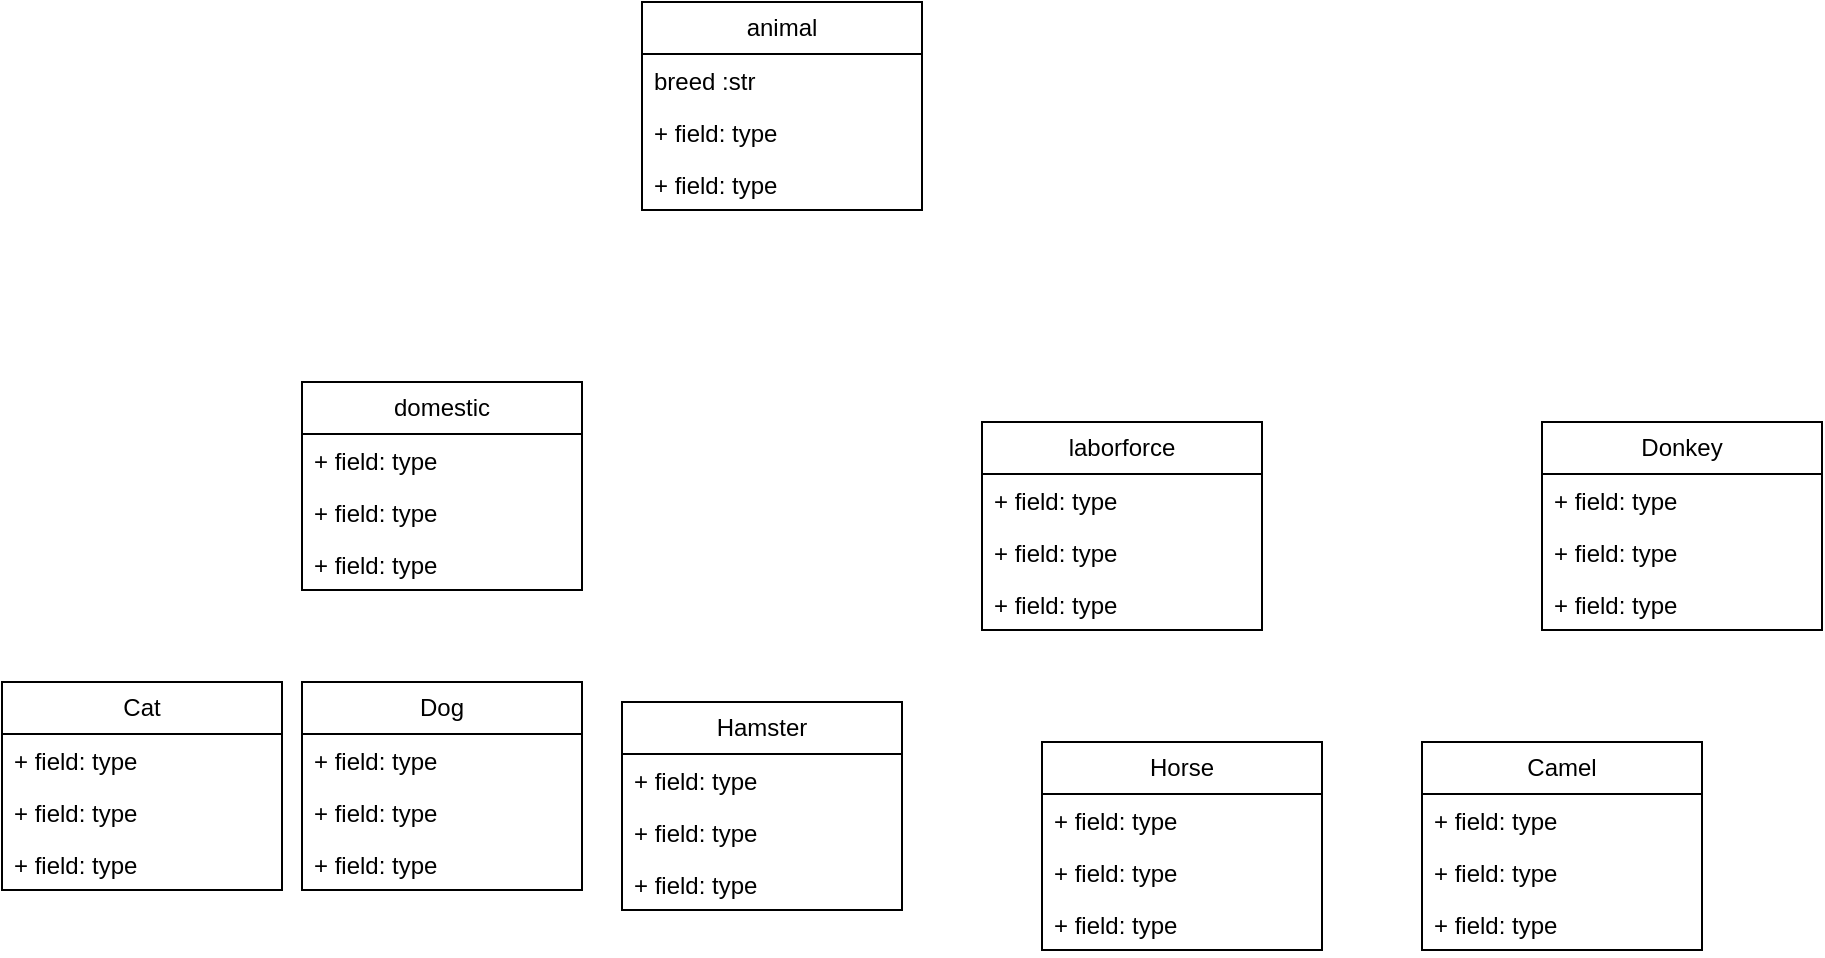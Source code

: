 <mxfile version="21.6.5" type="device">
  <diagram name="Страница 1" id="QFvQM1XM8cn7Pft7XKRT">
    <mxGraphModel dx="1711" dy="560" grid="1" gridSize="10" guides="1" tooltips="1" connect="1" arrows="1" fold="1" page="1" pageScale="1" pageWidth="827" pageHeight="1169" math="0" shadow="0">
      <root>
        <mxCell id="0" />
        <mxCell id="1" parent="0" />
        <mxCell id="tV9KZ_Fsysd6HovKCnuZ-5" value="animal" style="swimlane;fontStyle=0;childLayout=stackLayout;horizontal=1;startSize=26;fillColor=none;horizontalStack=0;resizeParent=1;resizeParentMax=0;resizeLast=0;collapsible=1;marginBottom=0;whiteSpace=wrap;html=1;" vertex="1" parent="1">
          <mxGeometry x="260" y="60" width="140" height="104" as="geometry" />
        </mxCell>
        <mxCell id="tV9KZ_Fsysd6HovKCnuZ-6" value="breed :str" style="text;strokeColor=none;fillColor=none;align=left;verticalAlign=top;spacingLeft=4;spacingRight=4;overflow=hidden;rotatable=0;points=[[0,0.5],[1,0.5]];portConstraint=eastwest;whiteSpace=wrap;html=1;" vertex="1" parent="tV9KZ_Fsysd6HovKCnuZ-5">
          <mxGeometry y="26" width="140" height="26" as="geometry" />
        </mxCell>
        <mxCell id="tV9KZ_Fsysd6HovKCnuZ-7" value="+ field: type" style="text;strokeColor=none;fillColor=none;align=left;verticalAlign=top;spacingLeft=4;spacingRight=4;overflow=hidden;rotatable=0;points=[[0,0.5],[1,0.5]];portConstraint=eastwest;whiteSpace=wrap;html=1;" vertex="1" parent="tV9KZ_Fsysd6HovKCnuZ-5">
          <mxGeometry y="52" width="140" height="26" as="geometry" />
        </mxCell>
        <mxCell id="tV9KZ_Fsysd6HovKCnuZ-8" value="+ field: type" style="text;strokeColor=none;fillColor=none;align=left;verticalAlign=top;spacingLeft=4;spacingRight=4;overflow=hidden;rotatable=0;points=[[0,0.5],[1,0.5]];portConstraint=eastwest;whiteSpace=wrap;html=1;" vertex="1" parent="tV9KZ_Fsysd6HovKCnuZ-5">
          <mxGeometry y="78" width="140" height="26" as="geometry" />
        </mxCell>
        <mxCell id="tV9KZ_Fsysd6HovKCnuZ-9" value="domestic" style="swimlane;fontStyle=0;childLayout=stackLayout;horizontal=1;startSize=26;fillColor=none;horizontalStack=0;resizeParent=1;resizeParentMax=0;resizeLast=0;collapsible=1;marginBottom=0;whiteSpace=wrap;html=1;" vertex="1" parent="1">
          <mxGeometry x="90" y="250" width="140" height="104" as="geometry" />
        </mxCell>
        <mxCell id="tV9KZ_Fsysd6HovKCnuZ-10" value="+ field: type" style="text;strokeColor=none;fillColor=none;align=left;verticalAlign=top;spacingLeft=4;spacingRight=4;overflow=hidden;rotatable=0;points=[[0,0.5],[1,0.5]];portConstraint=eastwest;whiteSpace=wrap;html=1;" vertex="1" parent="tV9KZ_Fsysd6HovKCnuZ-9">
          <mxGeometry y="26" width="140" height="26" as="geometry" />
        </mxCell>
        <mxCell id="tV9KZ_Fsysd6HovKCnuZ-11" value="+ field: type" style="text;strokeColor=none;fillColor=none;align=left;verticalAlign=top;spacingLeft=4;spacingRight=4;overflow=hidden;rotatable=0;points=[[0,0.5],[1,0.5]];portConstraint=eastwest;whiteSpace=wrap;html=1;" vertex="1" parent="tV9KZ_Fsysd6HovKCnuZ-9">
          <mxGeometry y="52" width="140" height="26" as="geometry" />
        </mxCell>
        <mxCell id="tV9KZ_Fsysd6HovKCnuZ-12" value="+ field: type" style="text;strokeColor=none;fillColor=none;align=left;verticalAlign=top;spacingLeft=4;spacingRight=4;overflow=hidden;rotatable=0;points=[[0,0.5],[1,0.5]];portConstraint=eastwest;whiteSpace=wrap;html=1;" vertex="1" parent="tV9KZ_Fsysd6HovKCnuZ-9">
          <mxGeometry y="78" width="140" height="26" as="geometry" />
        </mxCell>
        <mxCell id="tV9KZ_Fsysd6HovKCnuZ-13" value="laborforce" style="swimlane;fontStyle=0;childLayout=stackLayout;horizontal=1;startSize=26;fillColor=none;horizontalStack=0;resizeParent=1;resizeParentMax=0;resizeLast=0;collapsible=1;marginBottom=0;whiteSpace=wrap;html=1;" vertex="1" parent="1">
          <mxGeometry x="430" y="270" width="140" height="104" as="geometry" />
        </mxCell>
        <mxCell id="tV9KZ_Fsysd6HovKCnuZ-14" value="+ field: type" style="text;strokeColor=none;fillColor=none;align=left;verticalAlign=top;spacingLeft=4;spacingRight=4;overflow=hidden;rotatable=0;points=[[0,0.5],[1,0.5]];portConstraint=eastwest;whiteSpace=wrap;html=1;" vertex="1" parent="tV9KZ_Fsysd6HovKCnuZ-13">
          <mxGeometry y="26" width="140" height="26" as="geometry" />
        </mxCell>
        <mxCell id="tV9KZ_Fsysd6HovKCnuZ-16" value="+ field: type" style="text;strokeColor=none;fillColor=none;align=left;verticalAlign=top;spacingLeft=4;spacingRight=4;overflow=hidden;rotatable=0;points=[[0,0.5],[1,0.5]];portConstraint=eastwest;whiteSpace=wrap;html=1;" vertex="1" parent="tV9KZ_Fsysd6HovKCnuZ-13">
          <mxGeometry y="52" width="140" height="26" as="geometry" />
        </mxCell>
        <mxCell id="tV9KZ_Fsysd6HovKCnuZ-15" value="+ field: type" style="text;strokeColor=none;fillColor=none;align=left;verticalAlign=top;spacingLeft=4;spacingRight=4;overflow=hidden;rotatable=0;points=[[0,0.5],[1,0.5]];portConstraint=eastwest;whiteSpace=wrap;html=1;" vertex="1" parent="tV9KZ_Fsysd6HovKCnuZ-13">
          <mxGeometry y="78" width="140" height="26" as="geometry" />
        </mxCell>
        <mxCell id="tV9KZ_Fsysd6HovKCnuZ-17" value="Donkey" style="swimlane;fontStyle=0;childLayout=stackLayout;horizontal=1;startSize=26;fillColor=none;horizontalStack=0;resizeParent=1;resizeParentMax=0;resizeLast=0;collapsible=1;marginBottom=0;whiteSpace=wrap;html=1;" vertex="1" parent="1">
          <mxGeometry x="710" y="270" width="140" height="104" as="geometry" />
        </mxCell>
        <mxCell id="tV9KZ_Fsysd6HovKCnuZ-18" value="+ field: type" style="text;strokeColor=none;fillColor=none;align=left;verticalAlign=top;spacingLeft=4;spacingRight=4;overflow=hidden;rotatable=0;points=[[0,0.5],[1,0.5]];portConstraint=eastwest;whiteSpace=wrap;html=1;" vertex="1" parent="tV9KZ_Fsysd6HovKCnuZ-17">
          <mxGeometry y="26" width="140" height="26" as="geometry" />
        </mxCell>
        <mxCell id="tV9KZ_Fsysd6HovKCnuZ-19" value="+ field: type" style="text;strokeColor=none;fillColor=none;align=left;verticalAlign=top;spacingLeft=4;spacingRight=4;overflow=hidden;rotatable=0;points=[[0,0.5],[1,0.5]];portConstraint=eastwest;whiteSpace=wrap;html=1;" vertex="1" parent="tV9KZ_Fsysd6HovKCnuZ-17">
          <mxGeometry y="52" width="140" height="26" as="geometry" />
        </mxCell>
        <mxCell id="tV9KZ_Fsysd6HovKCnuZ-20" value="+ field: type" style="text;strokeColor=none;fillColor=none;align=left;verticalAlign=top;spacingLeft=4;spacingRight=4;overflow=hidden;rotatable=0;points=[[0,0.5],[1,0.5]];portConstraint=eastwest;whiteSpace=wrap;html=1;" vertex="1" parent="tV9KZ_Fsysd6HovKCnuZ-17">
          <mxGeometry y="78" width="140" height="26" as="geometry" />
        </mxCell>
        <mxCell id="tV9KZ_Fsysd6HovKCnuZ-21" value="Camel" style="swimlane;fontStyle=0;childLayout=stackLayout;horizontal=1;startSize=26;fillColor=none;horizontalStack=0;resizeParent=1;resizeParentMax=0;resizeLast=0;collapsible=1;marginBottom=0;whiteSpace=wrap;html=1;" vertex="1" parent="1">
          <mxGeometry x="650" y="430" width="140" height="104" as="geometry" />
        </mxCell>
        <mxCell id="tV9KZ_Fsysd6HovKCnuZ-22" value="+ field: type" style="text;strokeColor=none;fillColor=none;align=left;verticalAlign=top;spacingLeft=4;spacingRight=4;overflow=hidden;rotatable=0;points=[[0,0.5],[1,0.5]];portConstraint=eastwest;whiteSpace=wrap;html=1;" vertex="1" parent="tV9KZ_Fsysd6HovKCnuZ-21">
          <mxGeometry y="26" width="140" height="26" as="geometry" />
        </mxCell>
        <mxCell id="tV9KZ_Fsysd6HovKCnuZ-23" value="+ field: type" style="text;strokeColor=none;fillColor=none;align=left;verticalAlign=top;spacingLeft=4;spacingRight=4;overflow=hidden;rotatable=0;points=[[0,0.5],[1,0.5]];portConstraint=eastwest;whiteSpace=wrap;html=1;" vertex="1" parent="tV9KZ_Fsysd6HovKCnuZ-21">
          <mxGeometry y="52" width="140" height="26" as="geometry" />
        </mxCell>
        <mxCell id="tV9KZ_Fsysd6HovKCnuZ-24" value="+ field: type" style="text;strokeColor=none;fillColor=none;align=left;verticalAlign=top;spacingLeft=4;spacingRight=4;overflow=hidden;rotatable=0;points=[[0,0.5],[1,0.5]];portConstraint=eastwest;whiteSpace=wrap;html=1;" vertex="1" parent="tV9KZ_Fsysd6HovKCnuZ-21">
          <mxGeometry y="78" width="140" height="26" as="geometry" />
        </mxCell>
        <mxCell id="tV9KZ_Fsysd6HovKCnuZ-25" value="Horse" style="swimlane;fontStyle=0;childLayout=stackLayout;horizontal=1;startSize=26;fillColor=none;horizontalStack=0;resizeParent=1;resizeParentMax=0;resizeLast=0;collapsible=1;marginBottom=0;whiteSpace=wrap;html=1;" vertex="1" parent="1">
          <mxGeometry x="460" y="430" width="140" height="104" as="geometry" />
        </mxCell>
        <mxCell id="tV9KZ_Fsysd6HovKCnuZ-26" value="+ field: type" style="text;strokeColor=none;fillColor=none;align=left;verticalAlign=top;spacingLeft=4;spacingRight=4;overflow=hidden;rotatable=0;points=[[0,0.5],[1,0.5]];portConstraint=eastwest;whiteSpace=wrap;html=1;" vertex="1" parent="tV9KZ_Fsysd6HovKCnuZ-25">
          <mxGeometry y="26" width="140" height="26" as="geometry" />
        </mxCell>
        <mxCell id="tV9KZ_Fsysd6HovKCnuZ-27" value="+ field: type" style="text;strokeColor=none;fillColor=none;align=left;verticalAlign=top;spacingLeft=4;spacingRight=4;overflow=hidden;rotatable=0;points=[[0,0.5],[1,0.5]];portConstraint=eastwest;whiteSpace=wrap;html=1;" vertex="1" parent="tV9KZ_Fsysd6HovKCnuZ-25">
          <mxGeometry y="52" width="140" height="26" as="geometry" />
        </mxCell>
        <mxCell id="tV9KZ_Fsysd6HovKCnuZ-28" value="+ field: type" style="text;strokeColor=none;fillColor=none;align=left;verticalAlign=top;spacingLeft=4;spacingRight=4;overflow=hidden;rotatable=0;points=[[0,0.5],[1,0.5]];portConstraint=eastwest;whiteSpace=wrap;html=1;" vertex="1" parent="tV9KZ_Fsysd6HovKCnuZ-25">
          <mxGeometry y="78" width="140" height="26" as="geometry" />
        </mxCell>
        <mxCell id="tV9KZ_Fsysd6HovKCnuZ-29" value="Cat" style="swimlane;fontStyle=0;childLayout=stackLayout;horizontal=1;startSize=26;fillColor=none;horizontalStack=0;resizeParent=1;resizeParentMax=0;resizeLast=0;collapsible=1;marginBottom=0;whiteSpace=wrap;html=1;" vertex="1" parent="1">
          <mxGeometry x="-60" y="400" width="140" height="104" as="geometry" />
        </mxCell>
        <mxCell id="tV9KZ_Fsysd6HovKCnuZ-30" value="+ field: type" style="text;strokeColor=none;fillColor=none;align=left;verticalAlign=top;spacingLeft=4;spacingRight=4;overflow=hidden;rotatable=0;points=[[0,0.5],[1,0.5]];portConstraint=eastwest;whiteSpace=wrap;html=1;" vertex="1" parent="tV9KZ_Fsysd6HovKCnuZ-29">
          <mxGeometry y="26" width="140" height="26" as="geometry" />
        </mxCell>
        <mxCell id="tV9KZ_Fsysd6HovKCnuZ-31" value="+ field: type" style="text;strokeColor=none;fillColor=none;align=left;verticalAlign=top;spacingLeft=4;spacingRight=4;overflow=hidden;rotatable=0;points=[[0,0.5],[1,0.5]];portConstraint=eastwest;whiteSpace=wrap;html=1;" vertex="1" parent="tV9KZ_Fsysd6HovKCnuZ-29">
          <mxGeometry y="52" width="140" height="26" as="geometry" />
        </mxCell>
        <mxCell id="tV9KZ_Fsysd6HovKCnuZ-32" value="+ field: type" style="text;strokeColor=none;fillColor=none;align=left;verticalAlign=top;spacingLeft=4;spacingRight=4;overflow=hidden;rotatable=0;points=[[0,0.5],[1,0.5]];portConstraint=eastwest;whiteSpace=wrap;html=1;" vertex="1" parent="tV9KZ_Fsysd6HovKCnuZ-29">
          <mxGeometry y="78" width="140" height="26" as="geometry" />
        </mxCell>
        <mxCell id="tV9KZ_Fsysd6HovKCnuZ-33" value="Hamster" style="swimlane;fontStyle=0;childLayout=stackLayout;horizontal=1;startSize=26;fillColor=none;horizontalStack=0;resizeParent=1;resizeParentMax=0;resizeLast=0;collapsible=1;marginBottom=0;whiteSpace=wrap;html=1;" vertex="1" parent="1">
          <mxGeometry x="250" y="410" width="140" height="104" as="geometry" />
        </mxCell>
        <mxCell id="tV9KZ_Fsysd6HovKCnuZ-34" value="+ field: type" style="text;strokeColor=none;fillColor=none;align=left;verticalAlign=top;spacingLeft=4;spacingRight=4;overflow=hidden;rotatable=0;points=[[0,0.5],[1,0.5]];portConstraint=eastwest;whiteSpace=wrap;html=1;" vertex="1" parent="tV9KZ_Fsysd6HovKCnuZ-33">
          <mxGeometry y="26" width="140" height="26" as="geometry" />
        </mxCell>
        <mxCell id="tV9KZ_Fsysd6HovKCnuZ-35" value="+ field: type" style="text;strokeColor=none;fillColor=none;align=left;verticalAlign=top;spacingLeft=4;spacingRight=4;overflow=hidden;rotatable=0;points=[[0,0.5],[1,0.5]];portConstraint=eastwest;whiteSpace=wrap;html=1;" vertex="1" parent="tV9KZ_Fsysd6HovKCnuZ-33">
          <mxGeometry y="52" width="140" height="26" as="geometry" />
        </mxCell>
        <mxCell id="tV9KZ_Fsysd6HovKCnuZ-36" value="+ field: type" style="text;strokeColor=none;fillColor=none;align=left;verticalAlign=top;spacingLeft=4;spacingRight=4;overflow=hidden;rotatable=0;points=[[0,0.5],[1,0.5]];portConstraint=eastwest;whiteSpace=wrap;html=1;" vertex="1" parent="tV9KZ_Fsysd6HovKCnuZ-33">
          <mxGeometry y="78" width="140" height="26" as="geometry" />
        </mxCell>
        <mxCell id="tV9KZ_Fsysd6HovKCnuZ-37" value="Dog" style="swimlane;fontStyle=0;childLayout=stackLayout;horizontal=1;startSize=26;fillColor=none;horizontalStack=0;resizeParent=1;resizeParentMax=0;resizeLast=0;collapsible=1;marginBottom=0;whiteSpace=wrap;html=1;" vertex="1" parent="1">
          <mxGeometry x="90" y="400" width="140" height="104" as="geometry" />
        </mxCell>
        <mxCell id="tV9KZ_Fsysd6HovKCnuZ-38" value="+ field: type" style="text;strokeColor=none;fillColor=none;align=left;verticalAlign=top;spacingLeft=4;spacingRight=4;overflow=hidden;rotatable=0;points=[[0,0.5],[1,0.5]];portConstraint=eastwest;whiteSpace=wrap;html=1;" vertex="1" parent="tV9KZ_Fsysd6HovKCnuZ-37">
          <mxGeometry y="26" width="140" height="26" as="geometry" />
        </mxCell>
        <mxCell id="tV9KZ_Fsysd6HovKCnuZ-39" value="+ field: type" style="text;strokeColor=none;fillColor=none;align=left;verticalAlign=top;spacingLeft=4;spacingRight=4;overflow=hidden;rotatable=0;points=[[0,0.5],[1,0.5]];portConstraint=eastwest;whiteSpace=wrap;html=1;" vertex="1" parent="tV9KZ_Fsysd6HovKCnuZ-37">
          <mxGeometry y="52" width="140" height="26" as="geometry" />
        </mxCell>
        <mxCell id="tV9KZ_Fsysd6HovKCnuZ-40" value="+ field: type" style="text;strokeColor=none;fillColor=none;align=left;verticalAlign=top;spacingLeft=4;spacingRight=4;overflow=hidden;rotatable=0;points=[[0,0.5],[1,0.5]];portConstraint=eastwest;whiteSpace=wrap;html=1;" vertex="1" parent="tV9KZ_Fsysd6HovKCnuZ-37">
          <mxGeometry y="78" width="140" height="26" as="geometry" />
        </mxCell>
      </root>
    </mxGraphModel>
  </diagram>
</mxfile>
